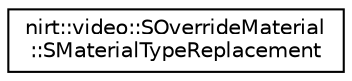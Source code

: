 digraph "Graphical Class Hierarchy"
{
 // LATEX_PDF_SIZE
  edge [fontname="Helvetica",fontsize="10",labelfontname="Helvetica",labelfontsize="10"];
  node [fontname="Helvetica",fontsize="10",shape=record];
  rankdir="LR";
  Node0 [label="nirt::video::SOverrideMaterial\l::SMaterialTypeReplacement",height=0.2,width=0.4,color="black", fillcolor="white", style="filled",URL="$structnirt_1_1video_1_1SOverrideMaterial_1_1SMaterialTypeReplacement.html",tooltip=" "];
}
